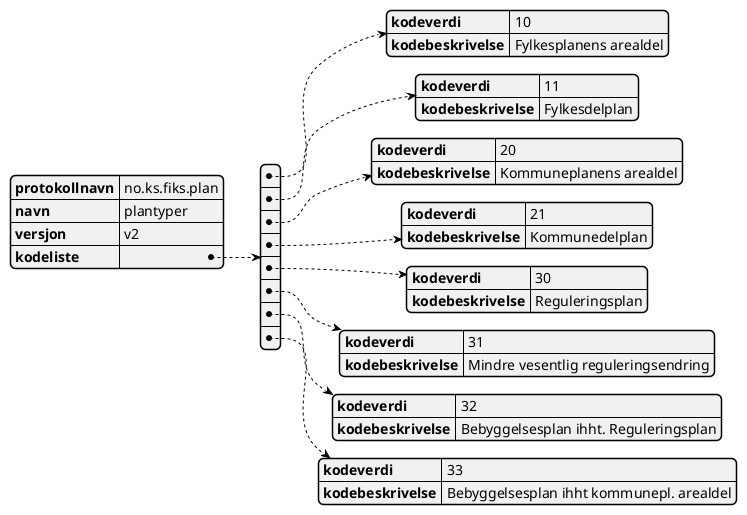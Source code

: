 @startjson
{
  "protokollnavn": "no.ks.fiks.plan",
  "navn": "plantyper",
  "versjon": "v2",
  "kodeliste": [
    {
      "kodeverdi" : "10",
      "kodebeskrivelse" : "Fylkesplanens arealdel"
    },
    {
      "kodeverdi" : "11",
      "kodebeskrivelse" : "Fylkesdelplan"
    },
    {
      "kodeverdi" : "20",
      "kodebeskrivelse" : "Kommuneplanens arealdel"
    },
    {
      "kodeverdi" : "21",
      "kodebeskrivelse" : "Kommunedelplan"
    },
    {
      "kodeverdi" : "30",
      "kodebeskrivelse" : "Reguleringsplan"
    },
    {
      "kodeverdi" : "31",
      "kodebeskrivelse" : "Mindre vesentlig reguleringsendring"
    },
    {
      "kodeverdi" : "32",
      "kodebeskrivelse" : "Bebyggelsesplan ihht. Reguleringsplan"
    },
    {
      "kodeverdi" : "33",
      "kodebeskrivelse" : "Bebyggelsesplan ihht kommunepl. arealdel"
    }
  ]
}
@endjson